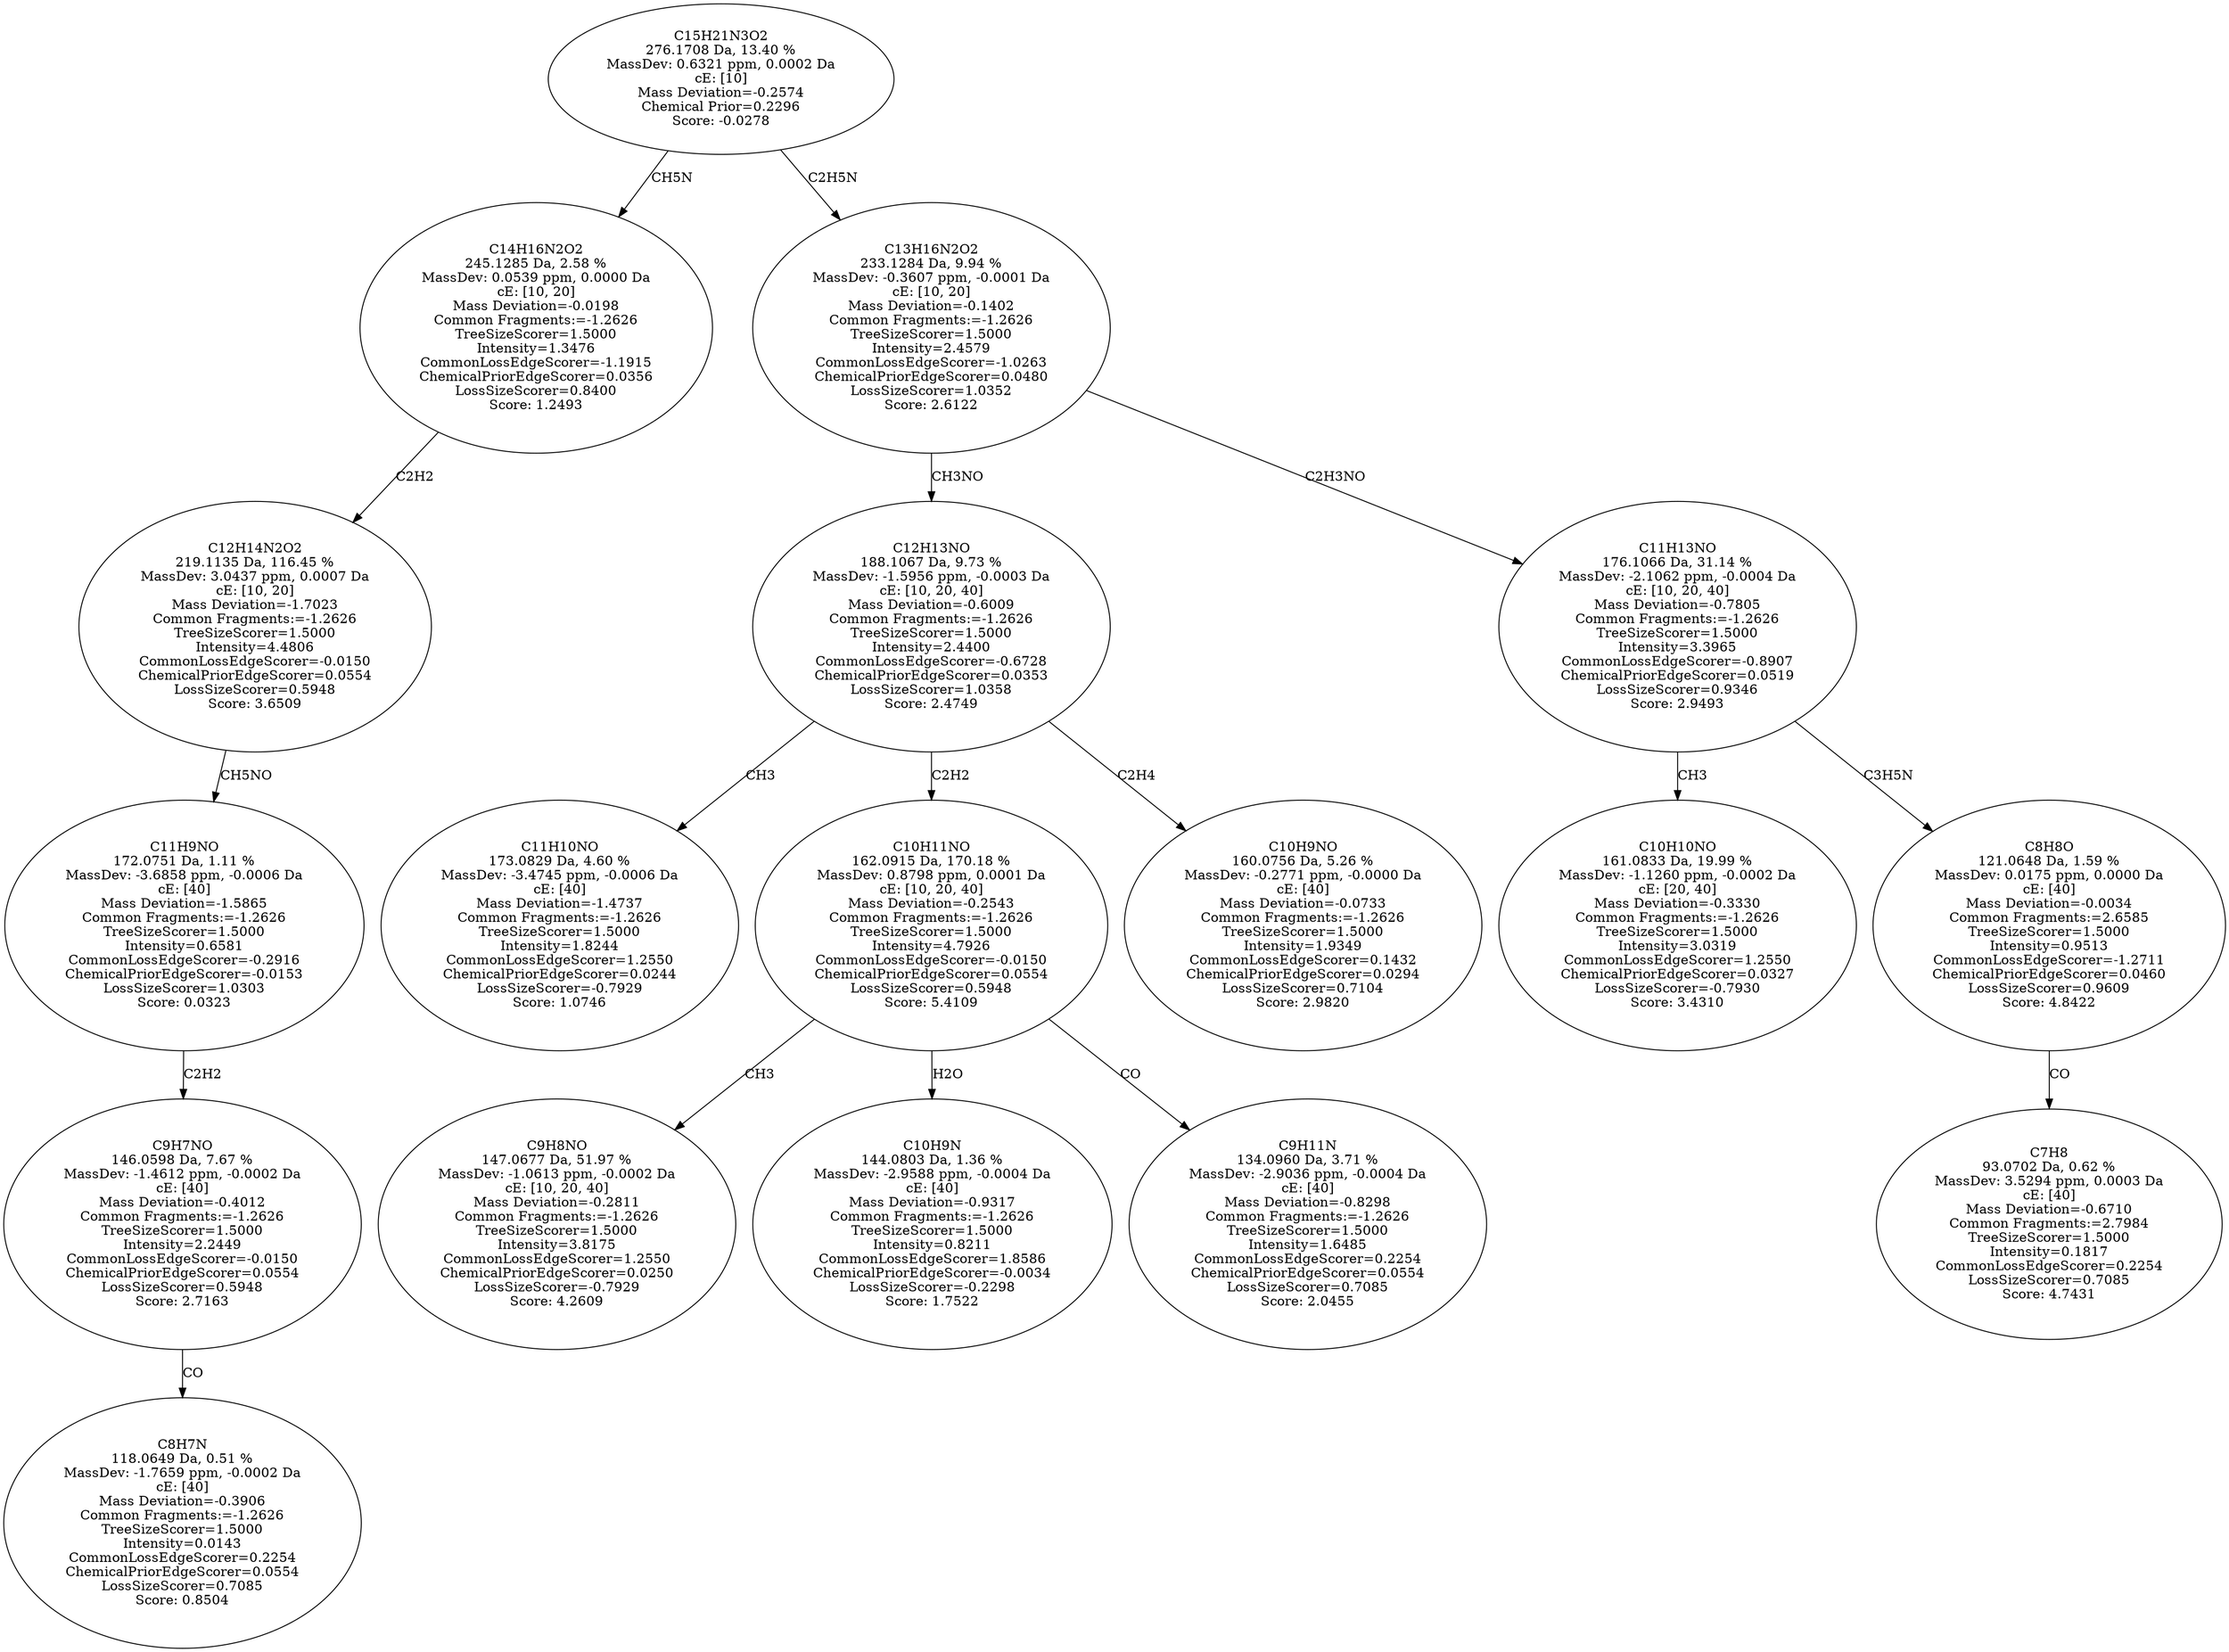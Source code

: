 strict digraph {
v1 [label="C8H7N\n118.0649 Da, 0.51 %\nMassDev: -1.7659 ppm, -0.0002 Da\ncE: [40]\nMass Deviation=-0.3906\nCommon Fragments:=-1.2626\nTreeSizeScorer=1.5000\nIntensity=0.0143\nCommonLossEdgeScorer=0.2254\nChemicalPriorEdgeScorer=0.0554\nLossSizeScorer=0.7085\nScore: 0.8504"];
v2 [label="C9H7NO\n146.0598 Da, 7.67 %\nMassDev: -1.4612 ppm, -0.0002 Da\ncE: [40]\nMass Deviation=-0.4012\nCommon Fragments:=-1.2626\nTreeSizeScorer=1.5000\nIntensity=2.2449\nCommonLossEdgeScorer=-0.0150\nChemicalPriorEdgeScorer=0.0554\nLossSizeScorer=0.5948\nScore: 2.7163"];
v3 [label="C11H9NO\n172.0751 Da, 1.11 %\nMassDev: -3.6858 ppm, -0.0006 Da\ncE: [40]\nMass Deviation=-1.5865\nCommon Fragments:=-1.2626\nTreeSizeScorer=1.5000\nIntensity=0.6581\nCommonLossEdgeScorer=-0.2916\nChemicalPriorEdgeScorer=-0.0153\nLossSizeScorer=1.0303\nScore: 0.0323"];
v4 [label="C12H14N2O2\n219.1135 Da, 116.45 %\nMassDev: 3.0437 ppm, 0.0007 Da\ncE: [10, 20]\nMass Deviation=-1.7023\nCommon Fragments:=-1.2626\nTreeSizeScorer=1.5000\nIntensity=4.4806\nCommonLossEdgeScorer=-0.0150\nChemicalPriorEdgeScorer=0.0554\nLossSizeScorer=0.5948\nScore: 3.6509"];
v5 [label="C14H16N2O2\n245.1285 Da, 2.58 %\nMassDev: 0.0539 ppm, 0.0000 Da\ncE: [10, 20]\nMass Deviation=-0.0198\nCommon Fragments:=-1.2626\nTreeSizeScorer=1.5000\nIntensity=1.3476\nCommonLossEdgeScorer=-1.1915\nChemicalPriorEdgeScorer=0.0356\nLossSizeScorer=0.8400\nScore: 1.2493"];
v6 [label="C11H10NO\n173.0829 Da, 4.60 %\nMassDev: -3.4745 ppm, -0.0006 Da\ncE: [40]\nMass Deviation=-1.4737\nCommon Fragments:=-1.2626\nTreeSizeScorer=1.5000\nIntensity=1.8244\nCommonLossEdgeScorer=1.2550\nChemicalPriorEdgeScorer=0.0244\nLossSizeScorer=-0.7929\nScore: 1.0746"];
v7 [label="C9H8NO\n147.0677 Da, 51.97 %\nMassDev: -1.0613 ppm, -0.0002 Da\ncE: [10, 20, 40]\nMass Deviation=-0.2811\nCommon Fragments:=-1.2626\nTreeSizeScorer=1.5000\nIntensity=3.8175\nCommonLossEdgeScorer=1.2550\nChemicalPriorEdgeScorer=0.0250\nLossSizeScorer=-0.7929\nScore: 4.2609"];
v8 [label="C10H9N\n144.0803 Da, 1.36 %\nMassDev: -2.9588 ppm, -0.0004 Da\ncE: [40]\nMass Deviation=-0.9317\nCommon Fragments:=-1.2626\nTreeSizeScorer=1.5000\nIntensity=0.8211\nCommonLossEdgeScorer=1.8586\nChemicalPriorEdgeScorer=-0.0034\nLossSizeScorer=-0.2298\nScore: 1.7522"];
v9 [label="C9H11N\n134.0960 Da, 3.71 %\nMassDev: -2.9036 ppm, -0.0004 Da\ncE: [40]\nMass Deviation=-0.8298\nCommon Fragments:=-1.2626\nTreeSizeScorer=1.5000\nIntensity=1.6485\nCommonLossEdgeScorer=0.2254\nChemicalPriorEdgeScorer=0.0554\nLossSizeScorer=0.7085\nScore: 2.0455"];
v10 [label="C10H11NO\n162.0915 Da, 170.18 %\nMassDev: 0.8798 ppm, 0.0001 Da\ncE: [10, 20, 40]\nMass Deviation=-0.2543\nCommon Fragments:=-1.2626\nTreeSizeScorer=1.5000\nIntensity=4.7926\nCommonLossEdgeScorer=-0.0150\nChemicalPriorEdgeScorer=0.0554\nLossSizeScorer=0.5948\nScore: 5.4109"];
v11 [label="C10H9NO\n160.0756 Da, 5.26 %\nMassDev: -0.2771 ppm, -0.0000 Da\ncE: [40]\nMass Deviation=-0.0733\nCommon Fragments:=-1.2626\nTreeSizeScorer=1.5000\nIntensity=1.9349\nCommonLossEdgeScorer=0.1432\nChemicalPriorEdgeScorer=0.0294\nLossSizeScorer=0.7104\nScore: 2.9820"];
v12 [label="C12H13NO\n188.1067 Da, 9.73 %\nMassDev: -1.5956 ppm, -0.0003 Da\ncE: [10, 20, 40]\nMass Deviation=-0.6009\nCommon Fragments:=-1.2626\nTreeSizeScorer=1.5000\nIntensity=2.4400\nCommonLossEdgeScorer=-0.6728\nChemicalPriorEdgeScorer=0.0353\nLossSizeScorer=1.0358\nScore: 2.4749"];
v13 [label="C10H10NO\n161.0833 Da, 19.99 %\nMassDev: -1.1260 ppm, -0.0002 Da\ncE: [20, 40]\nMass Deviation=-0.3330\nCommon Fragments:=-1.2626\nTreeSizeScorer=1.5000\nIntensity=3.0319\nCommonLossEdgeScorer=1.2550\nChemicalPriorEdgeScorer=0.0327\nLossSizeScorer=-0.7930\nScore: 3.4310"];
v14 [label="C7H8\n93.0702 Da, 0.62 %\nMassDev: 3.5294 ppm, 0.0003 Da\ncE: [40]\nMass Deviation=-0.6710\nCommon Fragments:=2.7984\nTreeSizeScorer=1.5000\nIntensity=0.1817\nCommonLossEdgeScorer=0.2254\nLossSizeScorer=0.7085\nScore: 4.7431"];
v15 [label="C8H8O\n121.0648 Da, 1.59 %\nMassDev: 0.0175 ppm, 0.0000 Da\ncE: [40]\nMass Deviation=-0.0034\nCommon Fragments:=2.6585\nTreeSizeScorer=1.5000\nIntensity=0.9513\nCommonLossEdgeScorer=-1.2711\nChemicalPriorEdgeScorer=0.0460\nLossSizeScorer=0.9609\nScore: 4.8422"];
v16 [label="C11H13NO\n176.1066 Da, 31.14 %\nMassDev: -2.1062 ppm, -0.0004 Da\ncE: [10, 20, 40]\nMass Deviation=-0.7805\nCommon Fragments:=-1.2626\nTreeSizeScorer=1.5000\nIntensity=3.3965\nCommonLossEdgeScorer=-0.8907\nChemicalPriorEdgeScorer=0.0519\nLossSizeScorer=0.9346\nScore: 2.9493"];
v17 [label="C13H16N2O2\n233.1284 Da, 9.94 %\nMassDev: -0.3607 ppm, -0.0001 Da\ncE: [10, 20]\nMass Deviation=-0.1402\nCommon Fragments:=-1.2626\nTreeSizeScorer=1.5000\nIntensity=2.4579\nCommonLossEdgeScorer=-1.0263\nChemicalPriorEdgeScorer=0.0480\nLossSizeScorer=1.0352\nScore: 2.6122"];
v18 [label="C15H21N3O2\n276.1708 Da, 13.40 %\nMassDev: 0.6321 ppm, 0.0002 Da\ncE: [10]\nMass Deviation=-0.2574\nChemical Prior=0.2296\nScore: -0.0278"];
v2 -> v1 [label="CO"];
v3 -> v2 [label="C2H2"];
v4 -> v3 [label="CH5NO"];
v5 -> v4 [label="C2H2"];
v18 -> v5 [label="CH5N"];
v12 -> v6 [label="CH3"];
v10 -> v7 [label="CH3"];
v10 -> v8 [label="H2O"];
v10 -> v9 [label="CO"];
v12 -> v10 [label="C2H2"];
v12 -> v11 [label="C2H4"];
v17 -> v12 [label="CH3NO"];
v16 -> v13 [label="CH3"];
v15 -> v14 [label="CO"];
v16 -> v15 [label="C3H5N"];
v17 -> v16 [label="C2H3NO"];
v18 -> v17 [label="C2H5N"];
}